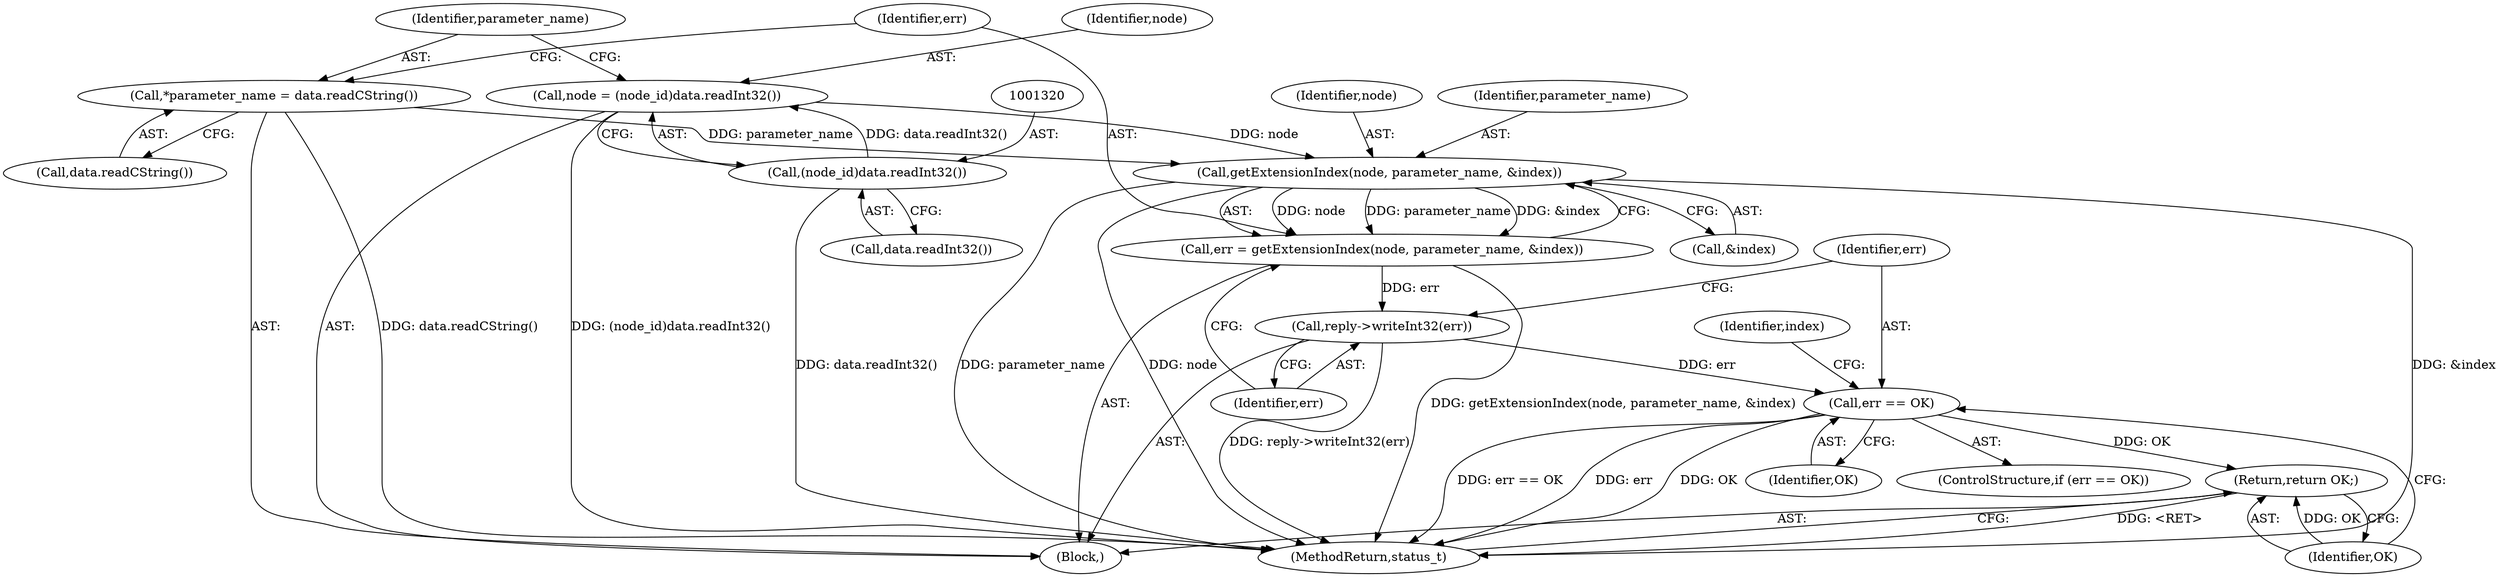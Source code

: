 digraph "0_Android_db829699d3293f254a7387894303451a91278986@pointer" {
"1001330" [label="(Call,getExtensionIndex(node, parameter_name, &index))"];
"1001317" [label="(Call,node = (node_id)data.readInt32())"];
"1001319" [label="(Call,(node_id)data.readInt32())"];
"1001323" [label="(Call,*parameter_name = data.readCString())"];
"1001328" [label="(Call,err = getExtensionIndex(node, parameter_name, &index))"];
"1001335" [label="(Call,reply->writeInt32(err))"];
"1001338" [label="(Call,err == OK)"];
"1001344" [label="(Return,return OK;)"];
"1001328" [label="(Call,err = getExtensionIndex(node, parameter_name, &index))"];
"1001317" [label="(Call,node = (node_id)data.readInt32())"];
"1001333" [label="(Call,&index)"];
"1001318" [label="(Identifier,node)"];
"1001337" [label="(ControlStructure,if (err == OK))"];
"1001325" [label="(Call,data.readCString())"];
"1001332" [label="(Identifier,parameter_name)"];
"1001338" [label="(Call,err == OK)"];
"1001344" [label="(Return,return OK;)"];
"1001329" [label="(Identifier,err)"];
"1001343" [label="(Identifier,index)"];
"1001345" [label="(Identifier,OK)"];
"1001353" [label="(MethodReturn,status_t)"];
"1001336" [label="(Identifier,err)"];
"1001311" [label="(Block,)"];
"1001324" [label="(Identifier,parameter_name)"];
"1001321" [label="(Call,data.readInt32())"];
"1001340" [label="(Identifier,OK)"];
"1001330" [label="(Call,getExtensionIndex(node, parameter_name, &index))"];
"1001335" [label="(Call,reply->writeInt32(err))"];
"1001339" [label="(Identifier,err)"];
"1001319" [label="(Call,(node_id)data.readInt32())"];
"1001331" [label="(Identifier,node)"];
"1001323" [label="(Call,*parameter_name = data.readCString())"];
"1001330" -> "1001328"  [label="AST: "];
"1001330" -> "1001333"  [label="CFG: "];
"1001331" -> "1001330"  [label="AST: "];
"1001332" -> "1001330"  [label="AST: "];
"1001333" -> "1001330"  [label="AST: "];
"1001328" -> "1001330"  [label="CFG: "];
"1001330" -> "1001353"  [label="DDG: &index"];
"1001330" -> "1001353"  [label="DDG: parameter_name"];
"1001330" -> "1001353"  [label="DDG: node"];
"1001330" -> "1001328"  [label="DDG: node"];
"1001330" -> "1001328"  [label="DDG: parameter_name"];
"1001330" -> "1001328"  [label="DDG: &index"];
"1001317" -> "1001330"  [label="DDG: node"];
"1001323" -> "1001330"  [label="DDG: parameter_name"];
"1001317" -> "1001311"  [label="AST: "];
"1001317" -> "1001319"  [label="CFG: "];
"1001318" -> "1001317"  [label="AST: "];
"1001319" -> "1001317"  [label="AST: "];
"1001324" -> "1001317"  [label="CFG: "];
"1001317" -> "1001353"  [label="DDG: (node_id)data.readInt32()"];
"1001319" -> "1001317"  [label="DDG: data.readInt32()"];
"1001319" -> "1001321"  [label="CFG: "];
"1001320" -> "1001319"  [label="AST: "];
"1001321" -> "1001319"  [label="AST: "];
"1001319" -> "1001353"  [label="DDG: data.readInt32()"];
"1001323" -> "1001311"  [label="AST: "];
"1001323" -> "1001325"  [label="CFG: "];
"1001324" -> "1001323"  [label="AST: "];
"1001325" -> "1001323"  [label="AST: "];
"1001329" -> "1001323"  [label="CFG: "];
"1001323" -> "1001353"  [label="DDG: data.readCString()"];
"1001328" -> "1001311"  [label="AST: "];
"1001329" -> "1001328"  [label="AST: "];
"1001336" -> "1001328"  [label="CFG: "];
"1001328" -> "1001353"  [label="DDG: getExtensionIndex(node, parameter_name, &index)"];
"1001328" -> "1001335"  [label="DDG: err"];
"1001335" -> "1001311"  [label="AST: "];
"1001335" -> "1001336"  [label="CFG: "];
"1001336" -> "1001335"  [label="AST: "];
"1001339" -> "1001335"  [label="CFG: "];
"1001335" -> "1001353"  [label="DDG: reply->writeInt32(err)"];
"1001335" -> "1001338"  [label="DDG: err"];
"1001338" -> "1001337"  [label="AST: "];
"1001338" -> "1001340"  [label="CFG: "];
"1001339" -> "1001338"  [label="AST: "];
"1001340" -> "1001338"  [label="AST: "];
"1001343" -> "1001338"  [label="CFG: "];
"1001345" -> "1001338"  [label="CFG: "];
"1001338" -> "1001353"  [label="DDG: err == OK"];
"1001338" -> "1001353"  [label="DDG: err"];
"1001338" -> "1001353"  [label="DDG: OK"];
"1001338" -> "1001344"  [label="DDG: OK"];
"1001344" -> "1001311"  [label="AST: "];
"1001344" -> "1001345"  [label="CFG: "];
"1001345" -> "1001344"  [label="AST: "];
"1001353" -> "1001344"  [label="CFG: "];
"1001344" -> "1001353"  [label="DDG: <RET>"];
"1001345" -> "1001344"  [label="DDG: OK"];
}
